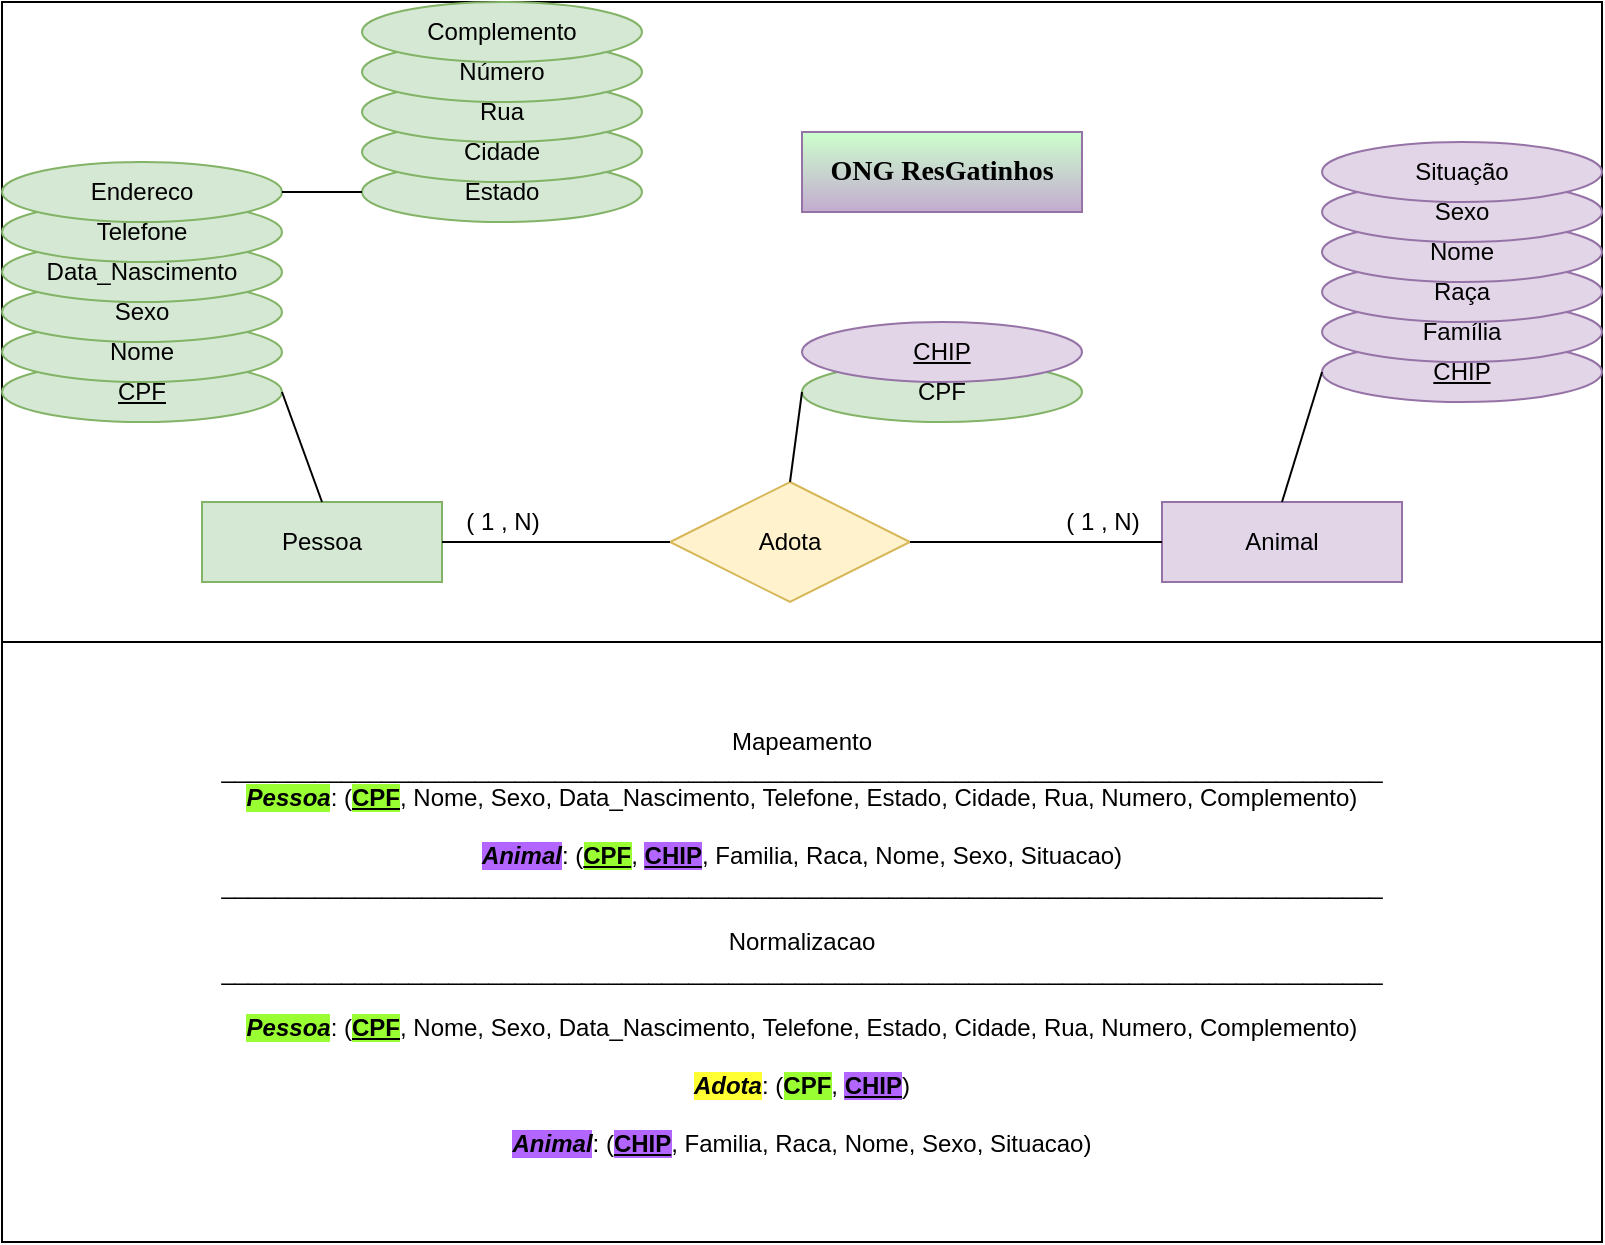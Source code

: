 <mxfile version="20.3.0" type="device"><diagram id="ZKUtnNwpe8IsyFQfgS43" name="Página-1"><mxGraphModel dx="1185" dy="721" grid="1" gridSize="10" guides="1" tooltips="1" connect="1" arrows="1" fold="1" page="1" pageScale="1" pageWidth="827" pageHeight="1169" math="0" shadow="0"><root><mxCell id="0"/><mxCell id="1" parent="0"/><mxCell id="TInZ7F4TSlKQre1fmdmq-35" value="" style="rounded=0;whiteSpace=wrap;html=1;" parent="1" vertex="1"><mxGeometry x="14" y="20" width="800" height="320" as="geometry"/></mxCell><mxCell id="TInZ7F4TSlKQre1fmdmq-1" value="Pessoa" style="rounded=0;whiteSpace=wrap;html=1;fillColor=#d5e8d4;strokeColor=#82b366;" parent="1" vertex="1"><mxGeometry x="114" y="270" width="120" height="40" as="geometry"/></mxCell><mxCell id="TInZ7F4TSlKQre1fmdmq-2" value="Animal" style="rounded=0;whiteSpace=wrap;html=1;fillColor=#e1d5e7;strokeColor=#9673a6;" parent="1" vertex="1"><mxGeometry x="594" y="270" width="120" height="40" as="geometry"/></mxCell><mxCell id="TInZ7F4TSlKQre1fmdmq-3" value="Adota" style="rhombus;whiteSpace=wrap;html=1;fillColor=#fff2cc;strokeColor=#d6b656;" parent="1" vertex="1"><mxGeometry x="348" y="260" width="120" height="60" as="geometry"/></mxCell><mxCell id="TInZ7F4TSlKQre1fmdmq-4" value="" style="endArrow=none;html=1;rounded=0;exitX=1;exitY=0.5;exitDx=0;exitDy=0;entryX=0;entryY=0.5;entryDx=0;entryDy=0;" parent="1" source="TInZ7F4TSlKQre1fmdmq-1" target="TInZ7F4TSlKQre1fmdmq-3" edge="1"><mxGeometry width="50" height="50" relative="1" as="geometry"><mxPoint x="474" y="280" as="sourcePoint"/><mxPoint x="524" y="230" as="targetPoint"/></mxGeometry></mxCell><mxCell id="TInZ7F4TSlKQre1fmdmq-5" value="" style="endArrow=none;html=1;rounded=0;exitX=1;exitY=0.5;exitDx=0;exitDy=0;entryX=0;entryY=0.5;entryDx=0;entryDy=0;" parent="1" source="TInZ7F4TSlKQre1fmdmq-3" target="TInZ7F4TSlKQre1fmdmq-2" edge="1"><mxGeometry width="50" height="50" relative="1" as="geometry"><mxPoint x="244" y="300.0" as="sourcePoint"/><mxPoint x="358" y="300.0" as="targetPoint"/></mxGeometry></mxCell><mxCell id="TInZ7F4TSlKQre1fmdmq-6" value="CPF" style="ellipse;whiteSpace=wrap;html=1;align=center;fontStyle=4;fillColor=#d5e8d4;strokeColor=#82b366;" parent="1" vertex="1"><mxGeometry x="14" y="200" width="140" height="30" as="geometry"/></mxCell><mxCell id="TInZ7F4TSlKQre1fmdmq-8" value="Nome" style="ellipse;whiteSpace=wrap;html=1;align=center;fillColor=#d5e8d4;strokeColor=#82b366;" parent="1" vertex="1"><mxGeometry x="14" y="180" width="140" height="30" as="geometry"/></mxCell><mxCell id="TInZ7F4TSlKQre1fmdmq-9" value="Sexo" style="ellipse;whiteSpace=wrap;html=1;align=center;fillColor=#d5e8d4;strokeColor=#82b366;" parent="1" vertex="1"><mxGeometry x="14" y="160" width="140" height="30" as="geometry"/></mxCell><mxCell id="TInZ7F4TSlKQre1fmdmq-10" value="Data_Nascimento" style="ellipse;whiteSpace=wrap;html=1;align=center;fillColor=#d5e8d4;strokeColor=#82b366;" parent="1" vertex="1"><mxGeometry x="14" y="140" width="140" height="30" as="geometry"/></mxCell><mxCell id="TInZ7F4TSlKQre1fmdmq-11" value="Telefone" style="ellipse;whiteSpace=wrap;html=1;align=center;fillColor=#d5e8d4;strokeColor=#82b366;" parent="1" vertex="1"><mxGeometry x="14" y="120" width="140" height="30" as="geometry"/></mxCell><mxCell id="TInZ7F4TSlKQre1fmdmq-12" value="Endereco" style="ellipse;whiteSpace=wrap;html=1;align=center;fillColor=#d5e8d4;strokeColor=#82b366;" parent="1" vertex="1"><mxGeometry x="14" y="100" width="140" height="30" as="geometry"/></mxCell><mxCell id="TInZ7F4TSlKQre1fmdmq-13" value="Estado" style="ellipse;whiteSpace=wrap;html=1;align=center;fillColor=#d5e8d4;strokeColor=#82b366;" parent="1" vertex="1"><mxGeometry x="194" y="100" width="140" height="30" as="geometry"/></mxCell><mxCell id="TInZ7F4TSlKQre1fmdmq-14" value="Cidade" style="ellipse;whiteSpace=wrap;html=1;align=center;fillColor=#d5e8d4;strokeColor=#82b366;" parent="1" vertex="1"><mxGeometry x="194" y="80" width="140" height="30" as="geometry"/></mxCell><mxCell id="TInZ7F4TSlKQre1fmdmq-15" value="Rua" style="ellipse;whiteSpace=wrap;html=1;align=center;fillColor=#d5e8d4;strokeColor=#82b366;" parent="1" vertex="1"><mxGeometry x="194" y="60" width="140" height="30" as="geometry"/></mxCell><mxCell id="TInZ7F4TSlKQre1fmdmq-16" value="Número" style="ellipse;whiteSpace=wrap;html=1;align=center;fillColor=#d5e8d4;strokeColor=#82b366;" parent="1" vertex="1"><mxGeometry x="194" y="40" width="140" height="30" as="geometry"/></mxCell><mxCell id="TInZ7F4TSlKQre1fmdmq-17" value="Complemento" style="ellipse;whiteSpace=wrap;html=1;align=center;fillColor=#d5e8d4;strokeColor=#82b366;" parent="1" vertex="1"><mxGeometry x="194" y="20" width="140" height="30" as="geometry"/></mxCell><mxCell id="TInZ7F4TSlKQre1fmdmq-18" value="" style="endArrow=none;html=1;rounded=0;entryX=0.5;entryY=0;entryDx=0;entryDy=0;exitX=1;exitY=0.5;exitDx=0;exitDy=0;" parent="1" source="TInZ7F4TSlKQre1fmdmq-6" target="TInZ7F4TSlKQre1fmdmq-1" edge="1"><mxGeometry width="50" height="50" relative="1" as="geometry"><mxPoint x="174" y="220" as="sourcePoint"/><mxPoint x="358" y="300.0" as="targetPoint"/></mxGeometry></mxCell><mxCell id="TInZ7F4TSlKQre1fmdmq-19" value="" style="endArrow=none;html=1;rounded=0;exitX=0;exitY=0.5;exitDx=0;exitDy=0;entryX=1;entryY=0.5;entryDx=0;entryDy=0;" parent="1" source="TInZ7F4TSlKQre1fmdmq-13" target="TInZ7F4TSlKQre1fmdmq-12" edge="1"><mxGeometry width="50" height="50" relative="1" as="geometry"><mxPoint x="165.54" y="230.94" as="sourcePoint"/><mxPoint x="184" y="280.0" as="targetPoint"/></mxGeometry></mxCell><mxCell id="TInZ7F4TSlKQre1fmdmq-21" value="CHIP" style="ellipse;whiteSpace=wrap;html=1;align=center;fontStyle=4;fillColor=#e1d5e7;strokeColor=#9673a6;" parent="1" vertex="1"><mxGeometry x="674" y="190" width="140" height="30" as="geometry"/></mxCell><mxCell id="TInZ7F4TSlKQre1fmdmq-27" value="" style="endArrow=none;html=1;rounded=0;exitX=0.5;exitY=0;exitDx=0;exitDy=0;entryX=0;entryY=0.5;entryDx=0;entryDy=0;" parent="1" source="TInZ7F4TSlKQre1fmdmq-2" target="TInZ7F4TSlKQre1fmdmq-21" edge="1"><mxGeometry width="50" height="50" relative="1" as="geometry"><mxPoint x="664" y="270.0" as="sourcePoint"/><mxPoint x="614" y="300.0" as="targetPoint"/></mxGeometry></mxCell><mxCell id="TInZ7F4TSlKQre1fmdmq-28" value="( 1 , N)" style="text;html=1;align=center;verticalAlign=middle;resizable=0;points=[];autosize=1;strokeColor=none;fillColor=none;" parent="1" vertex="1"><mxGeometry x="234" y="265" width="60" height="30" as="geometry"/></mxCell><mxCell id="TInZ7F4TSlKQre1fmdmq-29" value="( 1 , N)" style="text;html=1;align=center;verticalAlign=middle;resizable=0;points=[];autosize=1;strokeColor=none;fillColor=none;" parent="1" vertex="1"><mxGeometry x="534" y="265" width="60" height="30" as="geometry"/></mxCell><mxCell id="TInZ7F4TSlKQre1fmdmq-31" value="Mapeamento&lt;br&gt;_______________________________________________________________________________________&lt;br&gt;&lt;span style=&quot;background-color: rgb(153, 255, 51);&quot;&gt;&lt;b&gt;&lt;i&gt;Pessoa&lt;/i&gt;&lt;/b&gt;&lt;/span&gt;: (&lt;b&gt;&lt;u style=&quot;background-color: rgb(153, 255, 51);&quot;&gt;CPF&lt;/u&gt;&lt;/b&gt;, Nome, Sexo, Data_Nascimento, Telefone, Estado, Cidade, Rua, Numero, Complemento)&lt;br&gt;&lt;br&gt;&lt;span style=&quot;background-color: rgb(178, 102, 255);&quot;&gt;&lt;b&gt;&lt;i&gt;Animal&lt;/i&gt;&lt;/b&gt;&lt;/span&gt;: (&lt;u&gt;&lt;b style=&quot;background-color: rgb(153, 255, 51);&quot;&gt;CPF&lt;/b&gt;&lt;/u&gt;, &lt;b&gt;&lt;u style=&quot;background-color: rgb(178, 102, 255);&quot;&gt;CHIP&lt;/u&gt;&lt;/b&gt;, Familia, Raca, Nome, Sexo, Situacao)&lt;br&gt;_______________________________________________________________________________________&lt;br&gt;&lt;br&gt;Normalizacao&lt;br&gt;_______________________________________________________________________________________&lt;br&gt;&lt;br&gt;&lt;span style=&quot;background-color: rgb(153, 255, 51);&quot;&gt;&lt;b&gt;&lt;i&gt;Pessoa&lt;/i&gt;&lt;/b&gt;&lt;/span&gt;: (&lt;b&gt;&lt;u style=&quot;background-color: rgb(153, 255, 51);&quot;&gt;CPF&lt;/u&gt;&lt;/b&gt;, Nome, Sexo, Data_Nascimento, Telefone, Estado, Cidade, Rua, Numero, Complemento)&lt;br&gt;&lt;br&gt;&lt;b style=&quot;&quot;&gt;&lt;i style=&quot;background-color: rgb(255, 255, 51);&quot;&gt;Adota&lt;/i&gt;&lt;/b&gt;: (&lt;b&gt;&lt;span style=&quot;background-color: rgb(153, 255, 51);&quot;&gt;CPF&lt;/span&gt;&lt;/b&gt;,&amp;nbsp;&lt;b&gt;&lt;u style=&quot;background-color: rgb(178, 102, 255);&quot;&gt;CHIP&lt;/u&gt;&lt;/b&gt;)&lt;br&gt;&lt;br&gt;&lt;span style=&quot;background-color: rgb(178, 102, 255);&quot;&gt;&lt;b&gt;&lt;i&gt;Animal&lt;/i&gt;&lt;/b&gt;&lt;/span&gt;: (&lt;b&gt;&lt;u style=&quot;background-color: rgb(178, 102, 255);&quot;&gt;CHIP&lt;/u&gt;&lt;/b&gt;, Familia, Raca, Nome, Sexo, Situacao)" style="rounded=0;whiteSpace=wrap;html=1;" parent="1" vertex="1"><mxGeometry x="14" y="340" width="800" height="300" as="geometry"/></mxCell><mxCell id="TInZ7F4TSlKQre1fmdmq-39" value="Família" style="ellipse;whiteSpace=wrap;html=1;align=center;fillColor=#e1d5e7;strokeColor=#9673a6;" parent="1" vertex="1"><mxGeometry x="674" y="170" width="140" height="30" as="geometry"/></mxCell><mxCell id="TInZ7F4TSlKQre1fmdmq-24" value="Raça" style="ellipse;whiteSpace=wrap;html=1;align=center;fillColor=#e1d5e7;strokeColor=#9673a6;" parent="1" vertex="1"><mxGeometry x="674" y="150" width="140" height="30" as="geometry"/></mxCell><mxCell id="TInZ7F4TSlKQre1fmdmq-25" value="Nome" style="ellipse;whiteSpace=wrap;html=1;align=center;fillColor=#e1d5e7;strokeColor=#9673a6;" parent="1" vertex="1"><mxGeometry x="674" y="130" width="140" height="30" as="geometry"/></mxCell><mxCell id="TInZ7F4TSlKQre1fmdmq-26" value="Sexo" style="ellipse;whiteSpace=wrap;html=1;align=center;fillColor=#e1d5e7;strokeColor=#9673a6;" parent="1" vertex="1"><mxGeometry x="674" y="110" width="140" height="30" as="geometry"/></mxCell><mxCell id="TInZ7F4TSlKQre1fmdmq-34" value="Situação" style="ellipse;whiteSpace=wrap;html=1;align=center;fillColor=#e1d5e7;strokeColor=#9673a6;" parent="1" vertex="1"><mxGeometry x="674" y="90" width="140" height="30" as="geometry"/></mxCell><mxCell id="TInZ7F4TSlKQre1fmdmq-41" value="&lt;font style=&quot;font-size: 14px;&quot; face=&quot;Times New Roman&quot;&gt;&lt;b&gt;ONG ResGatinhos&lt;/b&gt;&lt;/font&gt;" style="text;html=1;strokeColor=#9673a6;fillColor=#CCFFCC;align=center;verticalAlign=middle;whiteSpace=wrap;rounded=0;labelBackgroundColor=none;fontFamily=Helvetica;gradientColor=#C3ABD0;" parent="1" vertex="1"><mxGeometry x="414" y="85" width="140" height="40" as="geometry"/></mxCell><mxCell id="Fy_DVefQvyZtfQ5W3vbe-4" value="CPF" style="ellipse;whiteSpace=wrap;html=1;align=center;fillColor=#d5e8d4;strokeColor=#82b366;" vertex="1" parent="1"><mxGeometry x="414" y="200" width="140" height="30" as="geometry"/></mxCell><mxCell id="Fy_DVefQvyZtfQ5W3vbe-3" value="" style="endArrow=none;html=1;rounded=0;entryX=0.5;entryY=0;entryDx=0;entryDy=0;exitX=0;exitY=0.5;exitDx=0;exitDy=0;" edge="1" parent="1" source="Fy_DVefQvyZtfQ5W3vbe-4" target="TInZ7F4TSlKQre1fmdmq-3"><mxGeometry width="50" height="50" relative="1" as="geometry"><mxPoint x="414" y="220" as="sourcePoint"/><mxPoint x="604" y="300.0" as="targetPoint"/></mxGeometry></mxCell><mxCell id="Fy_DVefQvyZtfQ5W3vbe-2" value="CHIP" style="ellipse;whiteSpace=wrap;html=1;align=center;fontStyle=4;fillColor=#e1d5e7;strokeColor=#9673a6;" vertex="1" parent="1"><mxGeometry x="414" y="180" width="140" height="30" as="geometry"/></mxCell></root></mxGraphModel></diagram></mxfile>